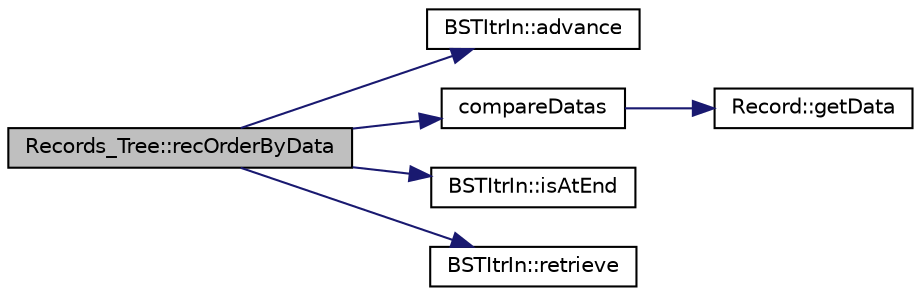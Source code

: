 digraph "Records_Tree::recOrderByData"
{
 // LATEX_PDF_SIZE
  edge [fontname="Helvetica",fontsize="10",labelfontname="Helvetica",labelfontsize="10"];
  node [fontname="Helvetica",fontsize="10",shape=record];
  rankdir="LR";
  Node1 [label="Records_Tree::recOrderByData",height=0.2,width=0.4,color="black", fillcolor="grey75", style="filled", fontcolor="black",tooltip="Mostra todos os recordes ordenados pela data."];
  Node1 -> Node2 [color="midnightblue",fontsize="10",style="solid",fontname="Helvetica"];
  Node2 [label="BSTItrIn::advance",height=0.2,width=0.4,color="black", fillcolor="white", style="filled",URL="$class_b_s_t_itr_in.html#ac772d3ebbac748c5f8cf9bc659f2e32c",tooltip=" "];
  Node1 -> Node3 [color="midnightblue",fontsize="10",style="solid",fontname="Helvetica"];
  Node3 [label="compareDatas",height=0.2,width=0.4,color="black", fillcolor="white", style="filled",URL="$_records_8cpp.html#a2fd2d26eca7d0fb390f9a0d17e69bd73",tooltip=" "];
  Node3 -> Node4 [color="midnightblue",fontsize="10",style="solid",fontname="Helvetica"];
  Node4 [label="Record::getData",height=0.2,width=0.4,color="black", fillcolor="white", style="filled",URL="$class_record.html#a6441fec08294ea2bcc3798da9a02b1d1",tooltip="Retorna a data do recorde."];
  Node1 -> Node5 [color="midnightblue",fontsize="10",style="solid",fontname="Helvetica"];
  Node5 [label="BSTItrIn::isAtEnd",height=0.2,width=0.4,color="black", fillcolor="white", style="filled",URL="$class_b_s_t_itr_in.html#a6f9a43217862c263a9bf15b9a08b889a",tooltip=" "];
  Node1 -> Node6 [color="midnightblue",fontsize="10",style="solid",fontname="Helvetica"];
  Node6 [label="BSTItrIn::retrieve",height=0.2,width=0.4,color="black", fillcolor="white", style="filled",URL="$class_b_s_t_itr_in.html#a434375a2d263bf132ab3c4ac878af8ef",tooltip=" "];
}
